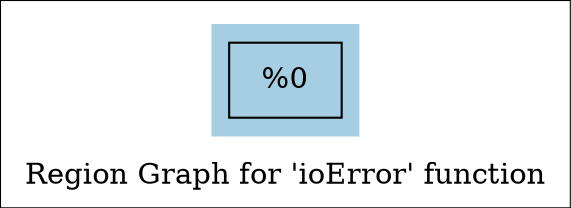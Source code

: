 digraph "Region Graph for 'ioError' function" {
	label="Region Graph for 'ioError' function";

	Node0x14374f0 [shape=record,label="{%0}"];
	colorscheme = "paired12"
        subgraph cluster_0x139ee90 {
          label = "";
          style = filled;
          color = 1
          Node0x14374f0;
        }
}
